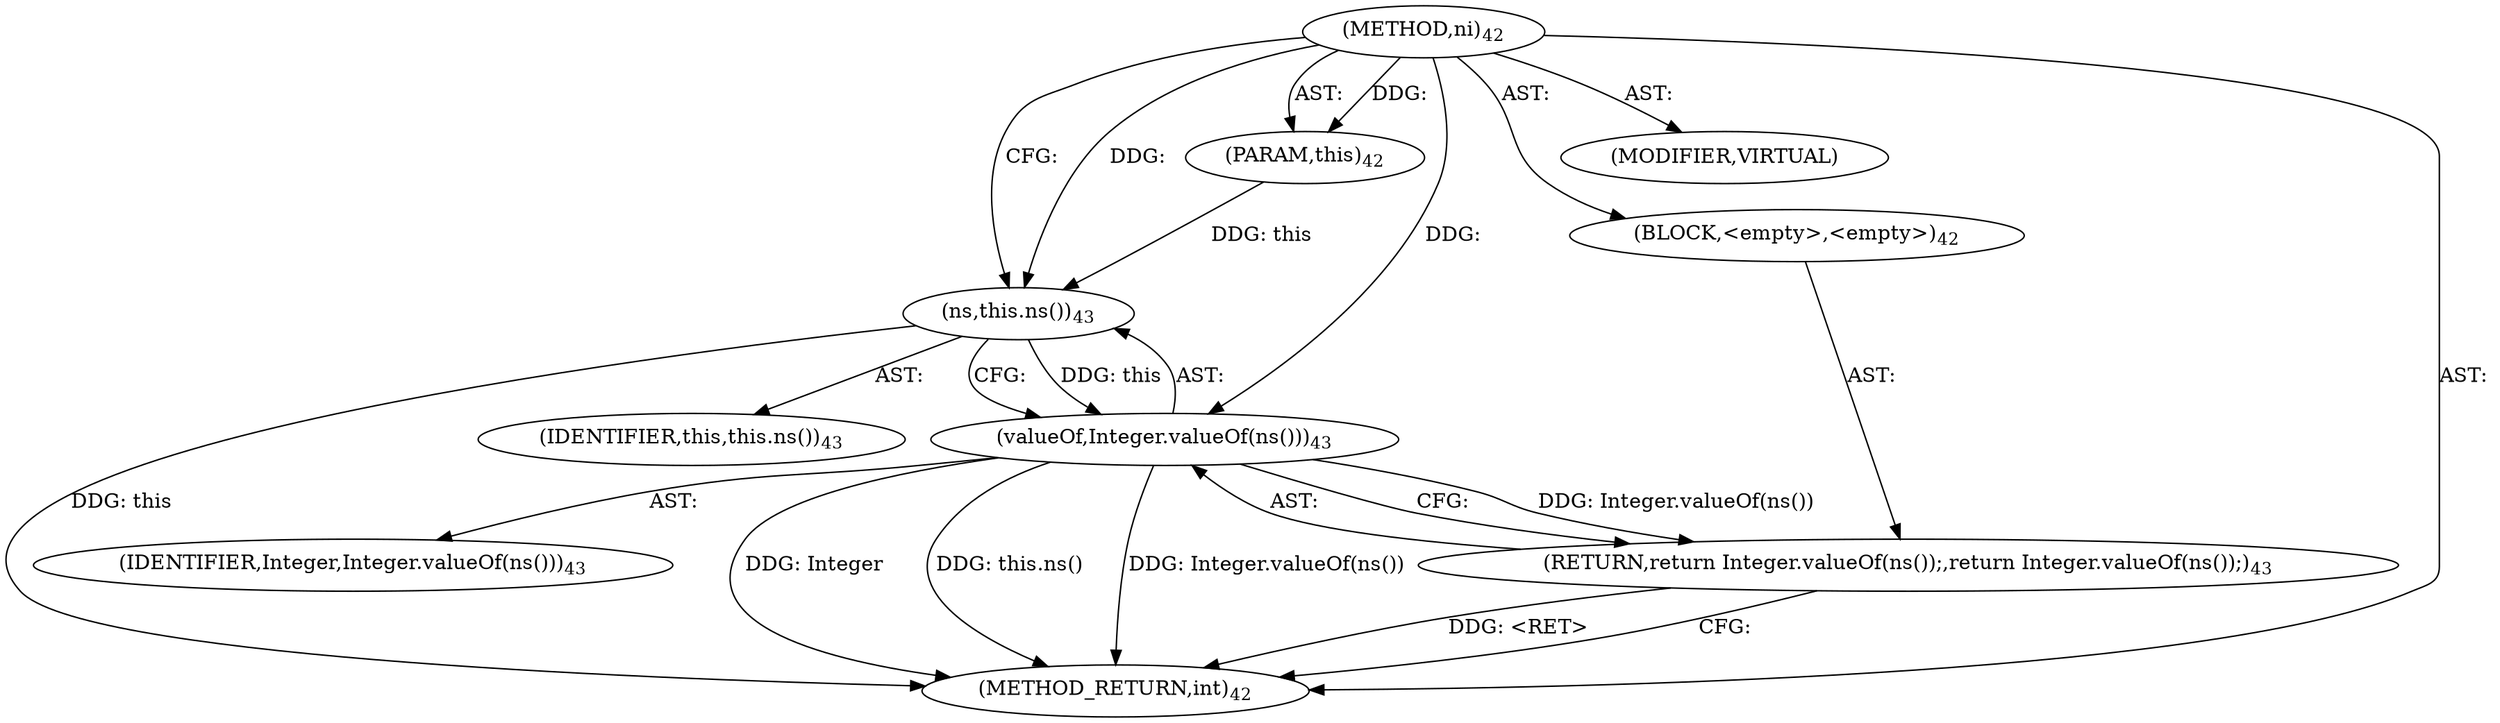 digraph "ni" {  
"188" [label = <(METHOD,ni)<SUB>42</SUB>> ]
"9" [label = <(PARAM,this)<SUB>42</SUB>> ]
"189" [label = <(BLOCK,&lt;empty&gt;,&lt;empty&gt;)<SUB>42</SUB>> ]
"190" [label = <(RETURN,return Integer.valueOf(ns());,return Integer.valueOf(ns());)<SUB>43</SUB>> ]
"191" [label = <(valueOf,Integer.valueOf(ns()))<SUB>43</SUB>> ]
"192" [label = <(IDENTIFIER,Integer,Integer.valueOf(ns()))<SUB>43</SUB>> ]
"193" [label = <(ns,this.ns())<SUB>43</SUB>> ]
"8" [label = <(IDENTIFIER,this,this.ns())<SUB>43</SUB>> ]
"194" [label = <(MODIFIER,VIRTUAL)> ]
"195" [label = <(METHOD_RETURN,int)<SUB>42</SUB>> ]
  "188" -> "9"  [ label = "AST: "] 
  "188" -> "189"  [ label = "AST: "] 
  "188" -> "194"  [ label = "AST: "] 
  "188" -> "195"  [ label = "AST: "] 
  "189" -> "190"  [ label = "AST: "] 
  "190" -> "191"  [ label = "AST: "] 
  "191" -> "192"  [ label = "AST: "] 
  "191" -> "193"  [ label = "AST: "] 
  "193" -> "8"  [ label = "AST: "] 
  "190" -> "195"  [ label = "CFG: "] 
  "191" -> "190"  [ label = "CFG: "] 
  "193" -> "191"  [ label = "CFG: "] 
  "188" -> "193"  [ label = "CFG: "] 
  "190" -> "195"  [ label = "DDG: &lt;RET&gt;"] 
  "191" -> "195"  [ label = "DDG: Integer"] 
  "193" -> "195"  [ label = "DDG: this"] 
  "191" -> "195"  [ label = "DDG: this.ns()"] 
  "191" -> "195"  [ label = "DDG: Integer.valueOf(ns())"] 
  "188" -> "9"  [ label = "DDG: "] 
  "191" -> "190"  [ label = "DDG: Integer.valueOf(ns())"] 
  "188" -> "191"  [ label = "DDG: "] 
  "193" -> "191"  [ label = "DDG: this"] 
  "9" -> "193"  [ label = "DDG: this"] 
  "188" -> "193"  [ label = "DDG: "] 
}
